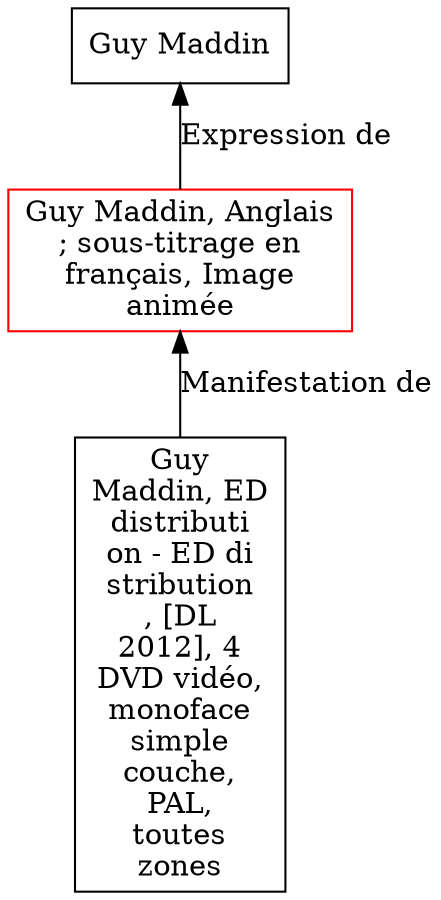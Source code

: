 // Notice UMLRM0167
digraph UMLRM0167 {
	node [align=left shape=rect]
	size="20,20"
	rankdir=BT
	UMLRM0167 [label="Guy Maddin, Anglais
; sous-titrage en
français, Image
animée" color=red]
	UMLRM0166 [label="Guy Maddin"]
	UMLRM0167 -> UMLRM0166 [label="Expression de"]
	UMLRM0168 [label="Guy
Maddin, ED
distributi
on - ED di
stribution
, [DL
2012], 4
DVD vidéo,
monoface
simple
couche,
PAL,
toutes
zones"]
	UMLRM0168 -> UMLRM0167 [label="Manifestation de"]
}
